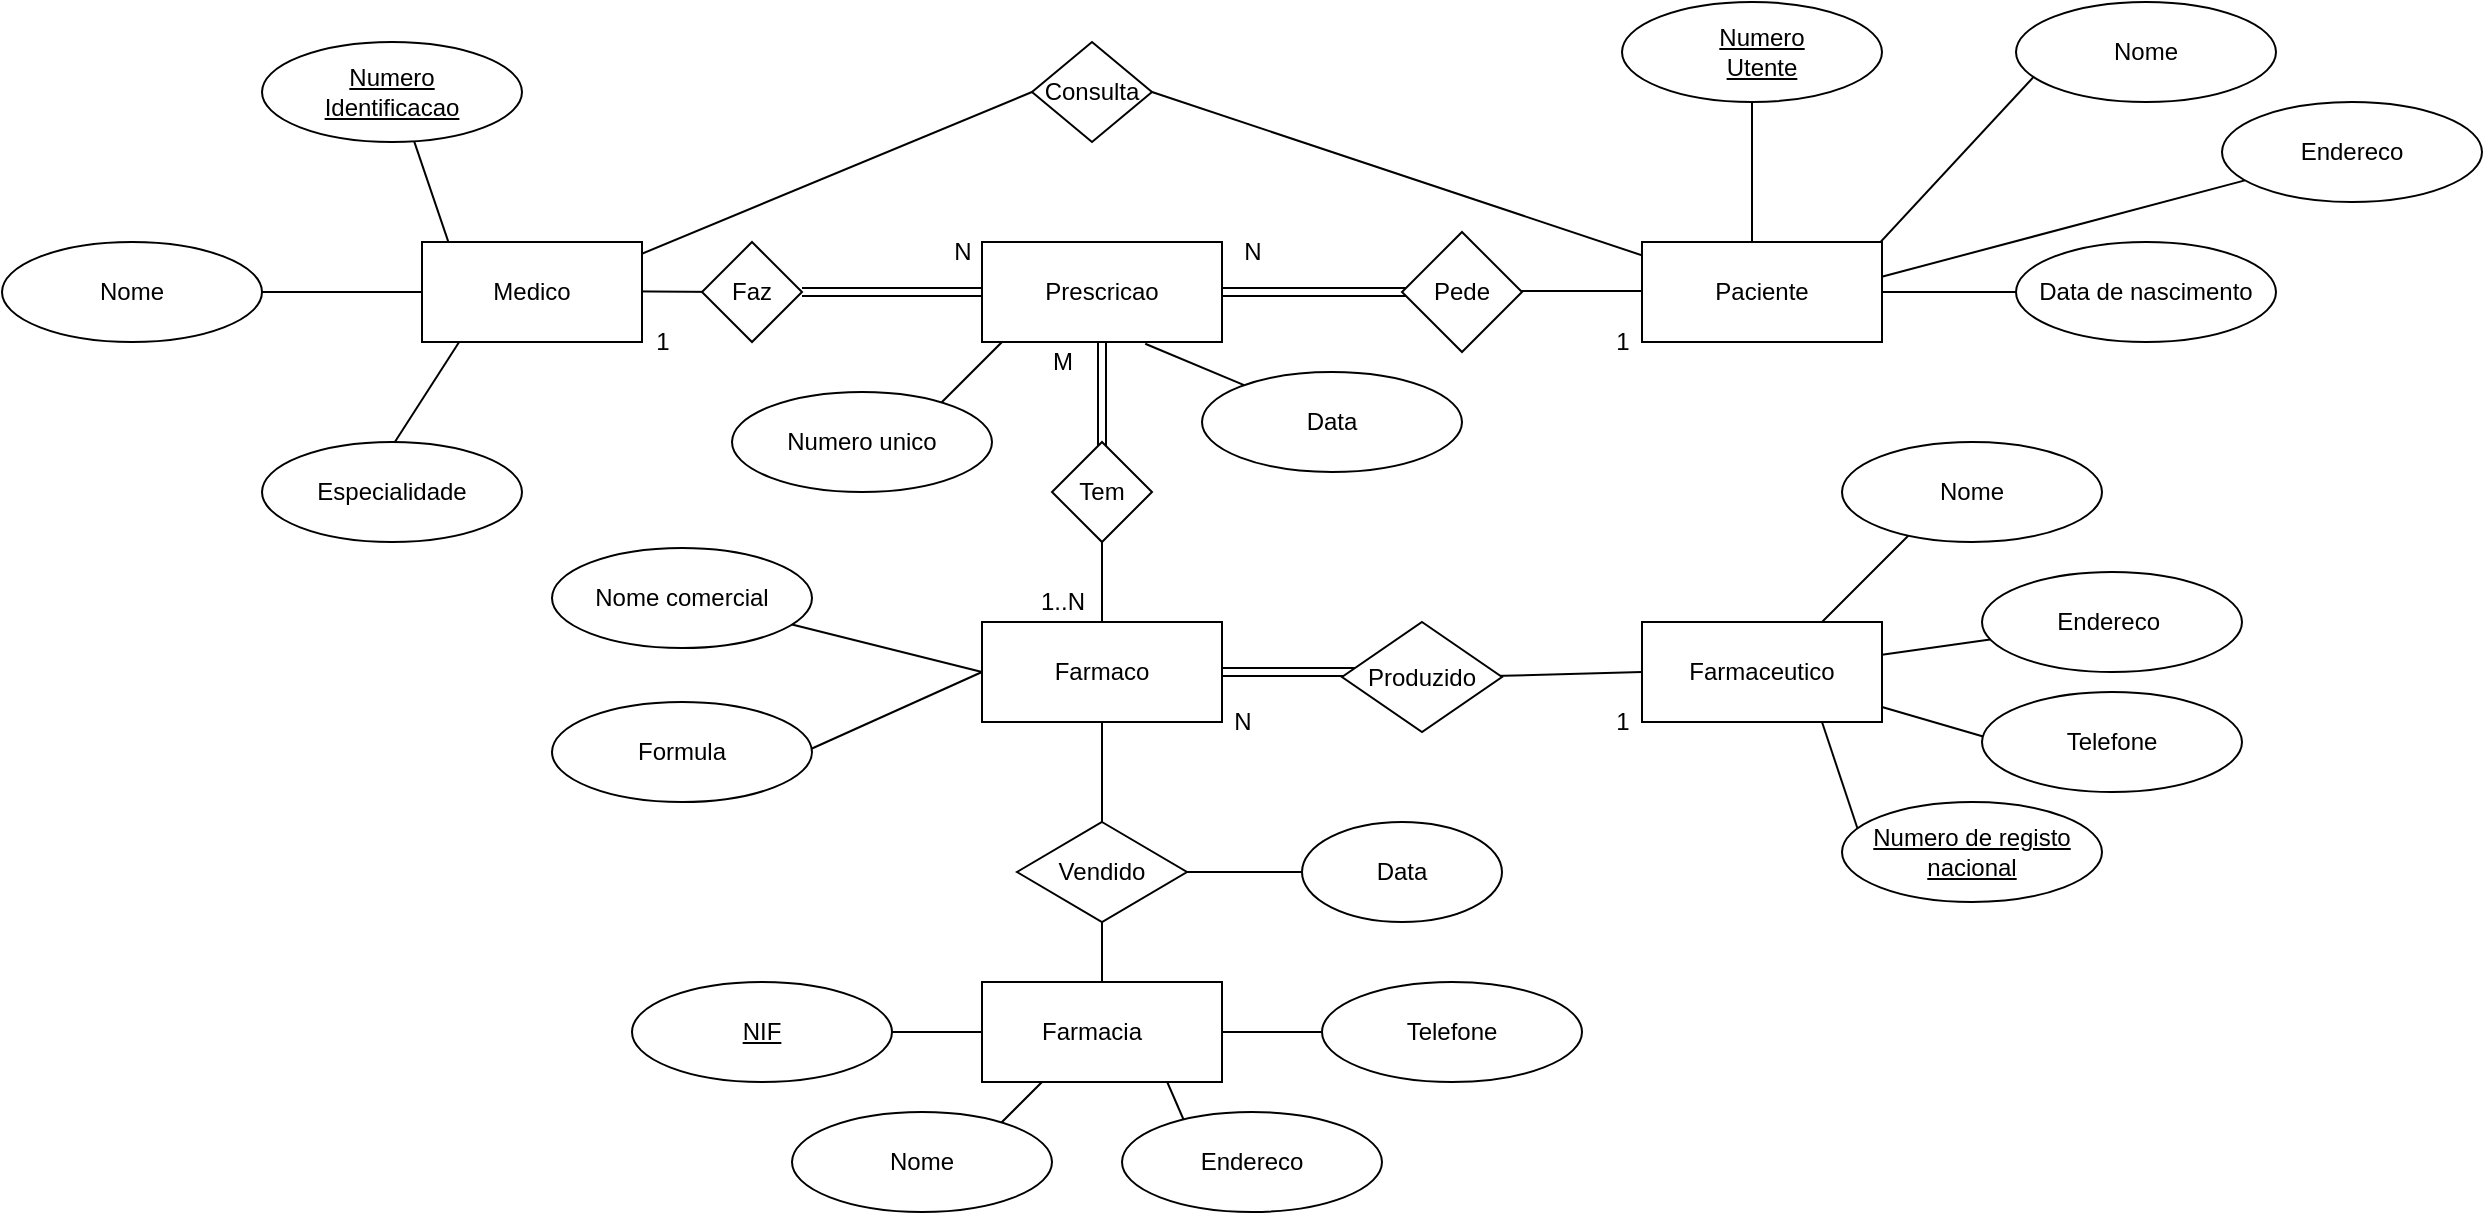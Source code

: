 <mxfile version="21.0.1" type="device"><diagram name="Página-1" id="yYaGcXi2u-7b4fvtIs34"><mxGraphModel dx="2087" dy="897" grid="1" gridSize="10" guides="1" tooltips="1" connect="1" arrows="1" fold="1" page="1" pageScale="1" pageWidth="827" pageHeight="1169" math="0" shadow="0"><root><mxCell id="0"/><mxCell id="1" parent="0"/><mxCell id="W8WG-JoKmZsMObpk76GJ-103" value="" style="endArrow=none;html=1;rounded=0;entryX=1;entryY=0.75;entryDx=0;entryDy=0;" edge="1" parent="1" target="W8WG-JoKmZsMObpk76GJ-50"><mxGeometry width="50" height="50" relative="1" as="geometry"><mxPoint x="420" y="610" as="sourcePoint"/><mxPoint x="470" y="560" as="targetPoint"/></mxGeometry></mxCell><mxCell id="W8WG-JoKmZsMObpk76GJ-102" value="" style="endArrow=none;html=1;rounded=0;" edge="1" parent="1"><mxGeometry width="50" height="50" relative="1" as="geometry"><mxPoint x="300" y="610" as="sourcePoint"/><mxPoint x="350" y="560" as="targetPoint"/></mxGeometry></mxCell><mxCell id="W8WG-JoKmZsMObpk76GJ-101" value="" style="endArrow=none;html=1;rounded=0;" edge="1" parent="1" source="W8WG-JoKmZsMObpk76GJ-98"><mxGeometry width="50" height="50" relative="1" as="geometry"><mxPoint x="409.289" y="595" as="sourcePoint"/><mxPoint x="409.289" y="545" as="targetPoint"/></mxGeometry></mxCell><mxCell id="W8WG-JoKmZsMObpk76GJ-100" value="" style="endArrow=none;html=1;rounded=0;" edge="1" parent="1" source="W8WG-JoKmZsMObpk76GJ-96"><mxGeometry width="50" height="50" relative="1" as="geometry"><mxPoint x="265" y="595" as="sourcePoint"/><mxPoint x="335.711" y="545" as="targetPoint"/></mxGeometry></mxCell><mxCell id="W8WG-JoKmZsMObpk76GJ-95" value="" style="endArrow=none;html=1;rounded=0;entryX=0.75;entryY=1;entryDx=0;entryDy=0;" edge="1" parent="1" target="W8WG-JoKmZsMObpk76GJ-39"><mxGeometry width="50" height="50" relative="1" as="geometry"><mxPoint x="750" y="450" as="sourcePoint"/><mxPoint x="800" y="400" as="targetPoint"/></mxGeometry></mxCell><mxCell id="W8WG-JoKmZsMObpk76GJ-94" value="" style="endArrow=none;html=1;rounded=0;" edge="1" parent="1" target="W8WG-JoKmZsMObpk76GJ-39"><mxGeometry width="50" height="50" relative="1" as="geometry"><mxPoint x="820" y="400" as="sourcePoint"/><mxPoint x="870" y="350" as="targetPoint"/></mxGeometry></mxCell><mxCell id="W8WG-JoKmZsMObpk76GJ-93" value="" style="endArrow=none;html=1;rounded=0;" edge="1" parent="1" source="W8WG-JoKmZsMObpk76GJ-39" target="W8WG-JoKmZsMObpk76GJ-89"><mxGeometry width="50" height="50" relative="1" as="geometry"><mxPoint x="750" y="390" as="sourcePoint"/><mxPoint x="800" y="340" as="targetPoint"/></mxGeometry></mxCell><mxCell id="W8WG-JoKmZsMObpk76GJ-92" value="" style="endArrow=none;html=1;rounded=1;" edge="1" parent="1"><mxGeometry width="50" height="50" relative="1" as="geometry"><mxPoint x="730" y="340" as="sourcePoint"/><mxPoint x="780" y="290" as="targetPoint"/></mxGeometry></mxCell><mxCell id="W8WG-JoKmZsMObpk76GJ-87" value="" style="endArrow=none;html=1;rounded=0;entryX=0;entryY=0.5;entryDx=0;entryDy=0;" edge="1" parent="1" target="W8WG-JoKmZsMObpk76GJ-25"><mxGeometry width="50" height="50" relative="1" as="geometry"><mxPoint x="210" y="340" as="sourcePoint"/><mxPoint x="260" y="290" as="targetPoint"/></mxGeometry></mxCell><mxCell id="W8WG-JoKmZsMObpk76GJ-86" value="" style="endArrow=none;html=1;rounded=0;entryX=0;entryY=0.5;entryDx=0;entryDy=0;" edge="1" parent="1" target="W8WG-JoKmZsMObpk76GJ-25"><mxGeometry width="50" height="50" relative="1" as="geometry"><mxPoint x="210" y="410" as="sourcePoint"/><mxPoint x="260" y="360" as="targetPoint"/></mxGeometry></mxCell><mxCell id="W8WG-JoKmZsMObpk76GJ-81" value="" style="endArrow=none;html=1;rounded=0;entryX=0.86;entryY=1.362;entryDx=0;entryDy=0;entryPerimeter=0;" edge="1" parent="1" source="W8WG-JoKmZsMObpk76GJ-78" target="W8WG-JoKmZsMObpk76GJ-4"><mxGeometry width="50" height="50" relative="1" as="geometry"><mxPoint x="370" y="240" as="sourcePoint"/><mxPoint x="420" y="190" as="targetPoint"/></mxGeometry></mxCell><mxCell id="W8WG-JoKmZsMObpk76GJ-80" value="" style="endArrow=none;html=1;rounded=0;" edge="1" parent="1"><mxGeometry width="50" height="50" relative="1" as="geometry"><mxPoint x="280" y="240" as="sourcePoint"/><mxPoint x="330" y="190" as="targetPoint"/></mxGeometry></mxCell><mxCell id="W8WG-JoKmZsMObpk76GJ-77" value="" style="endArrow=none;html=1;rounded=0;" edge="1" parent="1" target="W8WG-JoKmZsMObpk76GJ-76"><mxGeometry width="50" height="50" relative="1" as="geometry"><mxPoint x="750" y="170" as="sourcePoint"/><mxPoint x="800" y="120" as="targetPoint"/></mxGeometry></mxCell><mxCell id="W8WG-JoKmZsMObpk76GJ-74" value="" style="endArrow=none;html=1;rounded=0;entryX=0.074;entryY=0.731;entryDx=0;entryDy=0;entryPerimeter=0;" edge="1" parent="1" target="W8WG-JoKmZsMObpk76GJ-69"><mxGeometry width="50" height="50" relative="1" as="geometry"><mxPoint x="750" y="160" as="sourcePoint"/><mxPoint x="800" y="110" as="targetPoint"/></mxGeometry></mxCell><mxCell id="W8WG-JoKmZsMObpk76GJ-73" value="" style="endArrow=none;html=1;rounded=0;entryX=0.5;entryY=1;entryDx=0;entryDy=0;exitX=0.417;exitY=0.667;exitDx=0;exitDy=0;exitPerimeter=0;" edge="1" parent="1" source="W8WG-JoKmZsMObpk76GJ-18" target="W8WG-JoKmZsMObpk76GJ-68"><mxGeometry width="50" height="50" relative="1" as="geometry"><mxPoint x="690" y="130" as="sourcePoint"/><mxPoint x="740" y="80" as="targetPoint"/></mxGeometry></mxCell><mxCell id="W8WG-JoKmZsMObpk76GJ-72" style="edgeStyle=orthogonalEdgeStyle;rounded=0;orthogonalLoop=1;jettySize=auto;html=1;exitX=0;exitY=0.5;exitDx=0;exitDy=0;entryX=1;entryY=0.5;entryDx=0;entryDy=0;" edge="1" parent="1" source="W8WG-JoKmZsMObpk76GJ-70" target="W8WG-JoKmZsMObpk76GJ-18"><mxGeometry relative="1" as="geometry"/></mxCell><mxCell id="W8WG-JoKmZsMObpk76GJ-64" value="" style="endArrow=none;html=1;rounded=0;entryX=0.581;entryY=0.961;entryDx=0;entryDy=0;entryPerimeter=0;" edge="1" parent="1" target="W8WG-JoKmZsMObpk76GJ-59"><mxGeometry width="50" height="50" relative="1" as="geometry"><mxPoint x="50" y="170" as="sourcePoint"/><mxPoint x="100" y="120" as="targetPoint"/></mxGeometry></mxCell><mxCell id="W8WG-JoKmZsMObpk76GJ-62" value="" style="endArrow=none;html=1;rounded=0;entryX=0;entryY=1;entryDx=0;entryDy=0;" edge="1" parent="1" target="W8WG-JoKmZsMObpk76GJ-12"><mxGeometry width="50" height="50" relative="1" as="geometry"><mxPoint x="10" y="260" as="sourcePoint"/><mxPoint x="60" y="210" as="targetPoint"/></mxGeometry></mxCell><mxCell id="W8WG-JoKmZsMObpk76GJ-54" value="" style="endArrow=none;html=1;rounded=0;" edge="1" parent="1" source="W8WG-JoKmZsMObpk76GJ-52"><mxGeometry width="50" height="50" relative="1" as="geometry"><mxPoint x="370" y="429.289" as="sourcePoint"/><mxPoint x="370" y="379.289" as="targetPoint"/></mxGeometry></mxCell><mxCell id="W8WG-JoKmZsMObpk76GJ-53" value="" style="endArrow=none;html=1;rounded=0;" edge="1" parent="1"><mxGeometry width="50" height="50" relative="1" as="geometry"><mxPoint x="370" y="490" as="sourcePoint"/><mxPoint x="370" y="560.711" as="targetPoint"/></mxGeometry></mxCell><mxCell id="W8WG-JoKmZsMObpk76GJ-49" value="" style="rounded=0;whiteSpace=wrap;html=1;" vertex="1" parent="1"><mxGeometry x="310" y="520" width="120" height="50" as="geometry"/></mxCell><mxCell id="W8WG-JoKmZsMObpk76GJ-46" value="" style="endArrow=none;html=1;rounded=0;entryX=0;entryY=0.5;entryDx=0;entryDy=0;" edge="1" parent="1" source="W8WG-JoKmZsMObpk76GJ-43" target="W8WG-JoKmZsMObpk76GJ-39"><mxGeometry width="50" height="50" relative="1" as="geometry"><mxPoint x="560" y="418" as="sourcePoint"/><mxPoint x="630.711" y="368" as="targetPoint"/></mxGeometry></mxCell><mxCell id="W8WG-JoKmZsMObpk76GJ-45" value="" style="shape=link;html=1;rounded=0;" edge="1" parent="1" source="W8WG-JoKmZsMObpk76GJ-25"><mxGeometry width="100" relative="1" as="geometry"><mxPoint x="430" y="365" as="sourcePoint"/><mxPoint x="530" y="365" as="targetPoint"/></mxGeometry></mxCell><mxCell id="W8WG-JoKmZsMObpk76GJ-29" value="" style="endArrow=none;html=1;rounded=0;entryX=1;entryY=0.5;entryDx=0;entryDy=0;" edge="1" parent="1" target="W8WG-JoKmZsMObpk76GJ-30"><mxGeometry width="50" height="50" relative="1" as="geometry"><mxPoint x="650" y="160" as="sourcePoint"/><mxPoint x="400" y="70" as="targetPoint"/></mxGeometry></mxCell><mxCell id="W8WG-JoKmZsMObpk76GJ-28" value="" style="endArrow=none;html=1;rounded=0;entryX=0;entryY=0.5;entryDx=0;entryDy=0;" edge="1" parent="1" target="W8WG-JoKmZsMObpk76GJ-30"><mxGeometry width="50" height="50" relative="1" as="geometry"><mxPoint x="130" y="160" as="sourcePoint"/><mxPoint x="370" y="60" as="targetPoint"/></mxGeometry></mxCell><mxCell id="W8WG-JoKmZsMObpk76GJ-21" value="" style="shape=link;html=1;rounded=0;entryX=0.5;entryY=1;entryDx=0;entryDy=0;" edge="1" parent="1" target="W8WG-JoKmZsMObpk76GJ-4"><mxGeometry width="100" relative="1" as="geometry"><mxPoint x="370" y="260" as="sourcePoint"/><mxPoint x="390" y="240" as="targetPoint"/></mxGeometry></mxCell><mxCell id="W8WG-JoKmZsMObpk76GJ-3" value="" style="rounded=0;whiteSpace=wrap;html=1;" vertex="1" parent="1"><mxGeometry x="310" y="150" width="120" height="50" as="geometry"/></mxCell><mxCell id="W8WG-JoKmZsMObpk76GJ-4" value="Prescricao" style="text;html=1;strokeColor=none;fillColor=none;align=center;verticalAlign=middle;whiteSpace=wrap;rounded=0;" vertex="1" parent="1"><mxGeometry x="340" y="160" width="60" height="30" as="geometry"/></mxCell><mxCell id="W8WG-JoKmZsMObpk76GJ-5" value="" style="shape=link;html=1;rounded=0;entryX=0;entryY=0.5;entryDx=0;entryDy=0;" edge="1" parent="1" target="W8WG-JoKmZsMObpk76GJ-3"><mxGeometry width="100" relative="1" as="geometry"><mxPoint x="220" y="175" as="sourcePoint"/><mxPoint x="310" y="170" as="targetPoint"/><Array as="points"/></mxGeometry></mxCell><mxCell id="W8WG-JoKmZsMObpk76GJ-9" value="" style="endArrow=none;html=1;rounded=0;" edge="1" parent="1"><mxGeometry width="50" height="50" relative="1" as="geometry"><mxPoint x="110" y="174.5" as="sourcePoint"/><mxPoint x="180" y="175" as="targetPoint"/></mxGeometry></mxCell><mxCell id="W8WG-JoKmZsMObpk76GJ-10" value="" style="rounded=0;whiteSpace=wrap;html=1;" vertex="1" parent="1"><mxGeometry x="30" y="150" width="110" height="50" as="geometry"/></mxCell><mxCell id="W8WG-JoKmZsMObpk76GJ-12" value="Medico" style="text;html=1;strokeColor=none;fillColor=none;align=center;verticalAlign=middle;whiteSpace=wrap;rounded=0;" vertex="1" parent="1"><mxGeometry x="55" y="160" width="60" height="30" as="geometry"/></mxCell><mxCell id="W8WG-JoKmZsMObpk76GJ-13" value="" style="shape=link;html=1;rounded=0;" edge="1" parent="1" source="W8WG-JoKmZsMObpk76GJ-3"><mxGeometry width="100" relative="1" as="geometry"><mxPoint x="430" y="175" as="sourcePoint"/><mxPoint x="530" y="175" as="targetPoint"/></mxGeometry></mxCell><mxCell id="W8WG-JoKmZsMObpk76GJ-14" value="" style="endArrow=none;html=1;rounded=0;" edge="1" parent="1"><mxGeometry width="50" height="50" relative="1" as="geometry"><mxPoint x="570" y="174.5" as="sourcePoint"/><mxPoint x="670" y="174.5" as="targetPoint"/></mxGeometry></mxCell><mxCell id="W8WG-JoKmZsMObpk76GJ-15" value="" style="rhombus;whiteSpace=wrap;html=1;" vertex="1" parent="1"><mxGeometry x="520" y="145" width="60" height="60" as="geometry"/></mxCell><mxCell id="W8WG-JoKmZsMObpk76GJ-16" value="Pede" style="text;html=1;strokeColor=none;fillColor=none;align=center;verticalAlign=middle;whiteSpace=wrap;rounded=0;" vertex="1" parent="1"><mxGeometry x="520" y="160" width="60" height="30" as="geometry"/></mxCell><mxCell id="W8WG-JoKmZsMObpk76GJ-17" value="" style="rounded=0;whiteSpace=wrap;html=1;" vertex="1" parent="1"><mxGeometry x="640" y="150" width="120" height="50" as="geometry"/></mxCell><mxCell id="W8WG-JoKmZsMObpk76GJ-18" value="Paciente" style="text;html=1;strokeColor=none;fillColor=none;align=center;verticalAlign=middle;whiteSpace=wrap;rounded=0;" vertex="1" parent="1"><mxGeometry x="670" y="160" width="60" height="30" as="geometry"/></mxCell><mxCell id="W8WG-JoKmZsMObpk76GJ-6" value="" style="rhombus;whiteSpace=wrap;html=1;" vertex="1" parent="1"><mxGeometry x="170" y="150" width="50" height="50" as="geometry"/></mxCell><mxCell id="W8WG-JoKmZsMObpk76GJ-20" value="Faz" style="text;html=1;strokeColor=none;fillColor=none;align=center;verticalAlign=middle;whiteSpace=wrap;rounded=0;" vertex="1" parent="1"><mxGeometry x="165" y="160" width="60" height="30" as="geometry"/></mxCell><mxCell id="W8WG-JoKmZsMObpk76GJ-22" value="" style="rhombus;whiteSpace=wrap;html=1;" vertex="1" parent="1"><mxGeometry x="345" y="250" width="50" height="50" as="geometry"/></mxCell><mxCell id="W8WG-JoKmZsMObpk76GJ-23" value="Tem" style="text;html=1;strokeColor=none;fillColor=none;align=center;verticalAlign=middle;whiteSpace=wrap;rounded=0;" vertex="1" parent="1"><mxGeometry x="340" y="260" width="60" height="30" as="geometry"/></mxCell><mxCell id="W8WG-JoKmZsMObpk76GJ-24" value="" style="endArrow=none;html=1;rounded=0;" edge="1" parent="1"><mxGeometry width="50" height="50" relative="1" as="geometry"><mxPoint x="370" y="350" as="sourcePoint"/><mxPoint x="370" y="300" as="targetPoint"/></mxGeometry></mxCell><mxCell id="W8WG-JoKmZsMObpk76GJ-25" value="" style="rounded=0;whiteSpace=wrap;html=1;" vertex="1" parent="1"><mxGeometry x="310" y="340" width="120" height="50" as="geometry"/></mxCell><mxCell id="W8WG-JoKmZsMObpk76GJ-26" value="Farmaco" style="text;html=1;strokeColor=none;fillColor=none;align=center;verticalAlign=middle;whiteSpace=wrap;rounded=0;" vertex="1" parent="1"><mxGeometry x="340" y="350" width="60" height="30" as="geometry"/></mxCell><mxCell id="W8WG-JoKmZsMObpk76GJ-30" value="" style="rhombus;whiteSpace=wrap;html=1;" vertex="1" parent="1"><mxGeometry x="335" y="50" width="60" height="50" as="geometry"/></mxCell><mxCell id="W8WG-JoKmZsMObpk76GJ-32" value="Consulta" style="text;html=1;strokeColor=none;fillColor=none;align=center;verticalAlign=middle;whiteSpace=wrap;rounded=0;" vertex="1" parent="1"><mxGeometry x="335" y="60" width="60" height="30" as="geometry"/></mxCell><mxCell id="W8WG-JoKmZsMObpk76GJ-33" value="1" style="text;html=1;align=center;verticalAlign=middle;resizable=0;points=[];autosize=1;strokeColor=none;fillColor=none;" vertex="1" parent="1"><mxGeometry x="135" y="185" width="30" height="30" as="geometry"/></mxCell><mxCell id="W8WG-JoKmZsMObpk76GJ-34" value="N" style="text;html=1;align=center;verticalAlign=middle;resizable=0;points=[];autosize=1;strokeColor=none;fillColor=none;" vertex="1" parent="1"><mxGeometry x="285" y="140" width="30" height="30" as="geometry"/></mxCell><mxCell id="W8WG-JoKmZsMObpk76GJ-35" value="1" style="text;html=1;align=center;verticalAlign=middle;resizable=0;points=[];autosize=1;strokeColor=none;fillColor=none;" vertex="1" parent="1"><mxGeometry x="615" y="185" width="30" height="30" as="geometry"/></mxCell><mxCell id="W8WG-JoKmZsMObpk76GJ-36" value="N" style="text;html=1;align=center;verticalAlign=middle;resizable=0;points=[];autosize=1;strokeColor=none;fillColor=none;" vertex="1" parent="1"><mxGeometry x="430" y="140" width="30" height="30" as="geometry"/></mxCell><mxCell id="W8WG-JoKmZsMObpk76GJ-37" value="M" style="text;html=1;align=center;verticalAlign=middle;resizable=0;points=[];autosize=1;strokeColor=none;fillColor=none;" vertex="1" parent="1"><mxGeometry x="335" y="195" width="30" height="30" as="geometry"/></mxCell><mxCell id="W8WG-JoKmZsMObpk76GJ-38" value="1..N" style="text;html=1;align=center;verticalAlign=middle;resizable=0;points=[];autosize=1;strokeColor=none;fillColor=none;" vertex="1" parent="1"><mxGeometry x="325" y="315" width="50" height="30" as="geometry"/></mxCell><mxCell id="W8WG-JoKmZsMObpk76GJ-39" value="" style="rounded=0;whiteSpace=wrap;html=1;" vertex="1" parent="1"><mxGeometry x="640" y="340" width="120" height="50" as="geometry"/></mxCell><mxCell id="W8WG-JoKmZsMObpk76GJ-41" value="Farmaceutico" style="text;html=1;strokeColor=none;fillColor=none;align=center;verticalAlign=middle;whiteSpace=wrap;rounded=0;" vertex="1" parent="1"><mxGeometry x="670" y="350" width="60" height="30" as="geometry"/></mxCell><mxCell id="W8WG-JoKmZsMObpk76GJ-42" value="" style="rhombus;whiteSpace=wrap;html=1;" vertex="1" parent="1"><mxGeometry x="490" y="340" width="80" height="55" as="geometry"/></mxCell><mxCell id="W8WG-JoKmZsMObpk76GJ-43" value="Produzido" style="text;html=1;strokeColor=none;fillColor=none;align=center;verticalAlign=middle;whiteSpace=wrap;rounded=0;" vertex="1" parent="1"><mxGeometry x="500" y="353" width="60" height="30" as="geometry"/></mxCell><mxCell id="W8WG-JoKmZsMObpk76GJ-47" value="N" style="text;html=1;align=center;verticalAlign=middle;resizable=0;points=[];autosize=1;strokeColor=none;fillColor=none;" vertex="1" parent="1"><mxGeometry x="425" y="375" width="30" height="30" as="geometry"/></mxCell><mxCell id="W8WG-JoKmZsMObpk76GJ-48" value="1" style="text;html=1;align=center;verticalAlign=middle;resizable=0;points=[];autosize=1;strokeColor=none;fillColor=none;" vertex="1" parent="1"><mxGeometry x="615" y="375" width="30" height="30" as="geometry"/></mxCell><mxCell id="W8WG-JoKmZsMObpk76GJ-50" value="Farmacia" style="text;html=1;strokeColor=none;fillColor=none;align=center;verticalAlign=middle;whiteSpace=wrap;rounded=0;" vertex="1" parent="1"><mxGeometry x="335" y="530" width="60" height="30" as="geometry"/></mxCell><mxCell id="W8WG-JoKmZsMObpk76GJ-51" value="" style="rhombus;whiteSpace=wrap;html=1;" vertex="1" parent="1"><mxGeometry x="327.5" y="440" width="85" height="50" as="geometry"/></mxCell><mxCell id="W8WG-JoKmZsMObpk76GJ-52" value="Vendido" style="text;html=1;strokeColor=none;fillColor=none;align=center;verticalAlign=middle;whiteSpace=wrap;rounded=0;" vertex="1" parent="1"><mxGeometry x="340" y="450" width="60" height="30" as="geometry"/></mxCell><mxCell id="W8WG-JoKmZsMObpk76GJ-55" value="" style="endArrow=none;html=1;rounded=0;" edge="1" parent="1" source="W8WG-JoKmZsMObpk76GJ-51"><mxGeometry width="50" height="50" relative="1" as="geometry"><mxPoint x="412.5" y="515" as="sourcePoint"/><mxPoint x="483.211" y="465" as="targetPoint"/></mxGeometry></mxCell><mxCell id="W8WG-JoKmZsMObpk76GJ-56" value="" style="ellipse;whiteSpace=wrap;html=1;" vertex="1" parent="1"><mxGeometry x="470" y="440" width="100" height="50" as="geometry"/></mxCell><mxCell id="W8WG-JoKmZsMObpk76GJ-57" value="Data" style="text;html=1;strokeColor=none;fillColor=none;align=center;verticalAlign=middle;whiteSpace=wrap;rounded=0;" vertex="1" parent="1"><mxGeometry x="490" y="450" width="60" height="30" as="geometry"/></mxCell><mxCell id="W8WG-JoKmZsMObpk76GJ-59" value="" style="ellipse;whiteSpace=wrap;html=1;" vertex="1" parent="1"><mxGeometry x="-50" y="50" width="130" height="50" as="geometry"/></mxCell><mxCell id="W8WG-JoKmZsMObpk76GJ-60" value="" style="ellipse;whiteSpace=wrap;html=1;" vertex="1" parent="1"><mxGeometry x="-180" y="150" width="130" height="50" as="geometry"/></mxCell><mxCell id="W8WG-JoKmZsMObpk76GJ-61" value="" style="ellipse;whiteSpace=wrap;html=1;" vertex="1" parent="1"><mxGeometry x="-50" y="250" width="130" height="50" as="geometry"/></mxCell><mxCell id="W8WG-JoKmZsMObpk76GJ-63" value="" style="endArrow=none;html=1;rounded=0;entryX=0;entryY=0.5;entryDx=0;entryDy=0;" edge="1" parent="1" source="W8WG-JoKmZsMObpk76GJ-60" target="W8WG-JoKmZsMObpk76GJ-10"><mxGeometry width="50" height="50" relative="1" as="geometry"><mxPoint x="-50" y="225" as="sourcePoint"/><mxPoint x="20.711" y="175" as="targetPoint"/></mxGeometry></mxCell><mxCell id="W8WG-JoKmZsMObpk76GJ-65" value="&lt;u&gt;Numero Identificacao&lt;/u&gt;" style="text;html=1;strokeColor=none;fillColor=none;align=center;verticalAlign=middle;whiteSpace=wrap;rounded=0;" vertex="1" parent="1"><mxGeometry x="-15" y="60" width="60" height="30" as="geometry"/></mxCell><mxCell id="W8WG-JoKmZsMObpk76GJ-66" value="Nome" style="text;html=1;strokeColor=none;fillColor=none;align=center;verticalAlign=middle;whiteSpace=wrap;rounded=0;" vertex="1" parent="1"><mxGeometry x="-145" y="160" width="60" height="30" as="geometry"/></mxCell><mxCell id="W8WG-JoKmZsMObpk76GJ-67" value="Especialidade" style="text;html=1;strokeColor=none;fillColor=none;align=center;verticalAlign=middle;whiteSpace=wrap;rounded=0;" vertex="1" parent="1"><mxGeometry x="-15" y="260" width="60" height="30" as="geometry"/></mxCell><mxCell id="W8WG-JoKmZsMObpk76GJ-68" value="" style="ellipse;whiteSpace=wrap;html=1;" vertex="1" parent="1"><mxGeometry x="630" y="30" width="130" height="50" as="geometry"/></mxCell><mxCell id="W8WG-JoKmZsMObpk76GJ-69" value="Nome" style="ellipse;whiteSpace=wrap;html=1;" vertex="1" parent="1"><mxGeometry x="827" y="30" width="130" height="50" as="geometry"/></mxCell><mxCell id="W8WG-JoKmZsMObpk76GJ-70" value="Data de nascimento" style="ellipse;whiteSpace=wrap;html=1;" vertex="1" parent="1"><mxGeometry x="827" y="150" width="130" height="50" as="geometry"/></mxCell><mxCell id="W8WG-JoKmZsMObpk76GJ-75" value="&lt;u&gt;Numero Utente&lt;/u&gt;" style="text;html=1;strokeColor=none;fillColor=none;align=center;verticalAlign=middle;whiteSpace=wrap;rounded=0;" vertex="1" parent="1"><mxGeometry x="670" y="40" width="60" height="30" as="geometry"/></mxCell><mxCell id="W8WG-JoKmZsMObpk76GJ-76" value="Endereco" style="ellipse;whiteSpace=wrap;html=1;" vertex="1" parent="1"><mxGeometry x="930" y="80" width="130" height="50" as="geometry"/></mxCell><mxCell id="W8WG-JoKmZsMObpk76GJ-78" value="Data" style="ellipse;whiteSpace=wrap;html=1;" vertex="1" parent="1"><mxGeometry x="420" y="215" width="130" height="50" as="geometry"/></mxCell><mxCell id="W8WG-JoKmZsMObpk76GJ-79" value="Numero unico" style="ellipse;whiteSpace=wrap;html=1;" vertex="1" parent="1"><mxGeometry x="185" y="225" width="130" height="50" as="geometry"/></mxCell><mxCell id="W8WG-JoKmZsMObpk76GJ-84" value="Nome comercial" style="ellipse;whiteSpace=wrap;html=1;" vertex="1" parent="1"><mxGeometry x="95" y="303" width="130" height="50" as="geometry"/></mxCell><mxCell id="W8WG-JoKmZsMObpk76GJ-85" value="Formula" style="ellipse;whiteSpace=wrap;html=1;" vertex="1" parent="1"><mxGeometry x="95" y="380" width="130" height="50" as="geometry"/></mxCell><mxCell id="W8WG-JoKmZsMObpk76GJ-88" value="Nome" style="ellipse;whiteSpace=wrap;html=1;" vertex="1" parent="1"><mxGeometry x="740" y="250" width="130" height="50" as="geometry"/></mxCell><mxCell id="W8WG-JoKmZsMObpk76GJ-89" value="Endereco&amp;nbsp;" style="ellipse;whiteSpace=wrap;html=1;" vertex="1" parent="1"><mxGeometry x="810" y="315" width="130" height="50" as="geometry"/></mxCell><mxCell id="W8WG-JoKmZsMObpk76GJ-90" value="Telefone" style="ellipse;whiteSpace=wrap;html=1;" vertex="1" parent="1"><mxGeometry x="810" y="375" width="130" height="50" as="geometry"/></mxCell><mxCell id="W8WG-JoKmZsMObpk76GJ-91" value="&lt;u&gt;Numero de registo nacional&lt;/u&gt;" style="ellipse;whiteSpace=wrap;html=1;" vertex="1" parent="1"><mxGeometry x="740" y="430" width="130" height="50" as="geometry"/></mxCell><mxCell id="W8WG-JoKmZsMObpk76GJ-96" value="&lt;u&gt;NIF&lt;/u&gt;" style="ellipse;whiteSpace=wrap;html=1;" vertex="1" parent="1"><mxGeometry x="135" y="520" width="130" height="50" as="geometry"/></mxCell><mxCell id="W8WG-JoKmZsMObpk76GJ-97" value="Nome" style="ellipse;whiteSpace=wrap;html=1;" vertex="1" parent="1"><mxGeometry x="215" y="585" width="130" height="50" as="geometry"/></mxCell><mxCell id="W8WG-JoKmZsMObpk76GJ-98" value="Telefone" style="ellipse;whiteSpace=wrap;html=1;" vertex="1" parent="1"><mxGeometry x="480" y="520" width="130" height="50" as="geometry"/></mxCell><mxCell id="W8WG-JoKmZsMObpk76GJ-99" value="Endereco" style="ellipse;whiteSpace=wrap;html=1;" vertex="1" parent="1"><mxGeometry x="380" y="585" width="130" height="50" as="geometry"/></mxCell></root></mxGraphModel></diagram></mxfile>